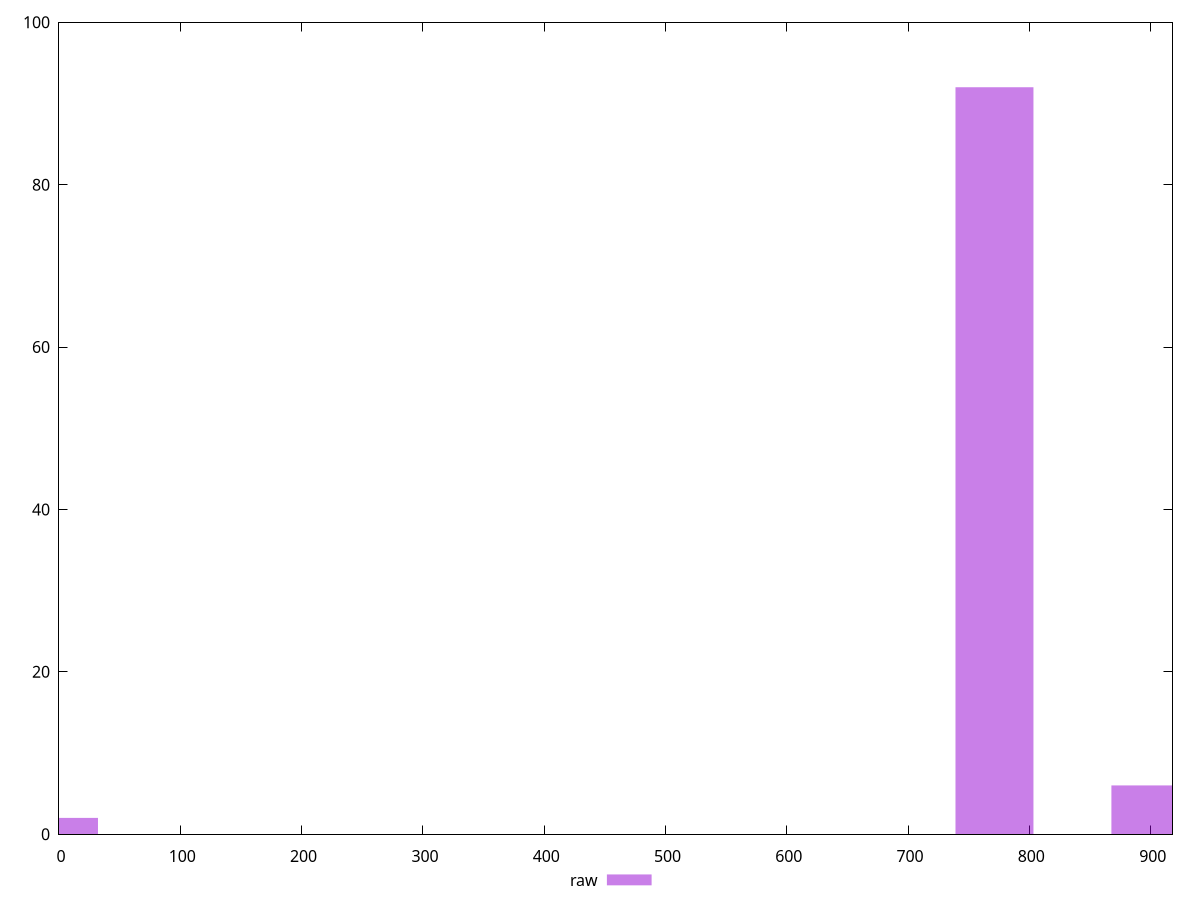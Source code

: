 reset

$raw <<EOF
0 2
771.2270131949667 92
899.7648487274612 6
EOF

set key outside below
set boxwidth 64.26891776624723
set xrange [0:918]
set yrange [0:100]
set trange [0:100]
set style fill transparent solid 0.5 noborder
set terminal svg size 640, 490 enhanced background rgb 'white'
set output "report_00017_2021-02-10T15-08-03.406Z/uses-rel-preload/samples/pages+cached+noadtech/raw/histogram.svg"

plot $raw title "raw" with boxes

reset
